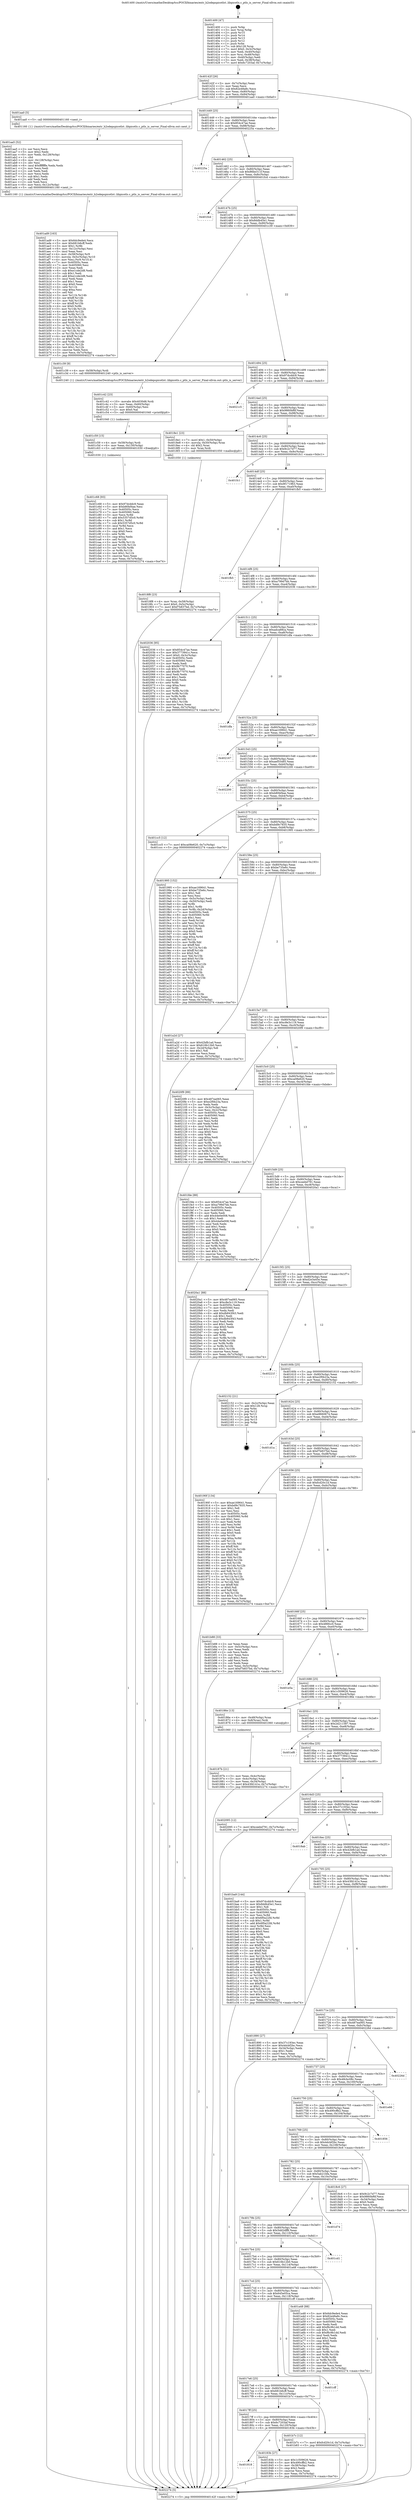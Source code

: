 digraph "0x401400" {
  label = "0x401400 (/mnt/c/Users/mathe/Desktop/tcc/POCII/binaries/extr_h2odepspicotlst..libpicotls.c_ptls_is_server_Final-ollvm.out::main(0))"
  labelloc = "t"
  node[shape=record]

  Entry [label="",width=0.3,height=0.3,shape=circle,fillcolor=black,style=filled]
  "0x40142f" [label="{
     0x40142f [26]\l
     | [instrs]\l
     &nbsp;&nbsp;0x40142f \<+3\>: mov -0x7c(%rbp),%eax\l
     &nbsp;&nbsp;0x401432 \<+2\>: mov %eax,%ecx\l
     &nbsp;&nbsp;0x401434 \<+6\>: sub $0x82e48a8c,%ecx\l
     &nbsp;&nbsp;0x40143a \<+3\>: mov %eax,-0x80(%rbp)\l
     &nbsp;&nbsp;0x40143d \<+6\>: mov %ecx,-0x84(%rbp)\l
     &nbsp;&nbsp;0x401443 \<+6\>: je 0000000000401aa0 \<main+0x6a0\>\l
  }"]
  "0x401aa0" [label="{
     0x401aa0 [5]\l
     | [instrs]\l
     &nbsp;&nbsp;0x401aa0 \<+5\>: call 0000000000401160 \<next_i\>\l
     | [calls]\l
     &nbsp;&nbsp;0x401160 \{1\} (/mnt/c/Users/mathe/Desktop/tcc/POCII/binaries/extr_h2odepspicotlst..libpicotls.c_ptls_is_server_Final-ollvm.out::next_i)\l
  }"]
  "0x401449" [label="{
     0x401449 [25]\l
     | [instrs]\l
     &nbsp;&nbsp;0x401449 \<+5\>: jmp 000000000040144e \<main+0x4e\>\l
     &nbsp;&nbsp;0x40144e \<+3\>: mov -0x80(%rbp),%eax\l
     &nbsp;&nbsp;0x401451 \<+5\>: sub $0x854c47ae,%eax\l
     &nbsp;&nbsp;0x401456 \<+6\>: mov %eax,-0x88(%rbp)\l
     &nbsp;&nbsp;0x40145c \<+6\>: je 000000000040225a \<main+0xe5a\>\l
  }"]
  Exit [label="",width=0.3,height=0.3,shape=circle,fillcolor=black,style=filled,peripheries=2]
  "0x40225a" [label="{
     0x40225a\l
  }", style=dashed]
  "0x401462" [label="{
     0x401462 [25]\l
     | [instrs]\l
     &nbsp;&nbsp;0x401462 \<+5\>: jmp 0000000000401467 \<main+0x67\>\l
     &nbsp;&nbsp;0x401467 \<+3\>: mov -0x80(%rbp),%eax\l
     &nbsp;&nbsp;0x40146a \<+5\>: sub $0x86be311f,%eax\l
     &nbsp;&nbsp;0x40146f \<+6\>: mov %eax,-0x8c(%rbp)\l
     &nbsp;&nbsp;0x401475 \<+6\>: je 0000000000401fcd \<main+0xbcd\>\l
  }"]
  "0x401c68" [label="{
     0x401c68 [93]\l
     | [instrs]\l
     &nbsp;&nbsp;0x401c68 \<+5\>: mov $0x97dcddc9,%eax\l
     &nbsp;&nbsp;0x401c6d \<+5\>: mov $0xb80bf4ae,%esi\l
     &nbsp;&nbsp;0x401c72 \<+7\>: mov 0x40505c,%ecx\l
     &nbsp;&nbsp;0x401c79 \<+7\>: mov 0x405060,%edx\l
     &nbsp;&nbsp;0x401c80 \<+3\>: mov %ecx,%r8d\l
     &nbsp;&nbsp;0x401c83 \<+7\>: add $0x5357d5c0,%r8d\l
     &nbsp;&nbsp;0x401c8a \<+4\>: sub $0x1,%r8d\l
     &nbsp;&nbsp;0x401c8e \<+7\>: sub $0x5357d5c0,%r8d\l
     &nbsp;&nbsp;0x401c95 \<+4\>: imul %r8d,%ecx\l
     &nbsp;&nbsp;0x401c99 \<+3\>: and $0x1,%ecx\l
     &nbsp;&nbsp;0x401c9c \<+3\>: cmp $0x0,%ecx\l
     &nbsp;&nbsp;0x401c9f \<+4\>: sete %r9b\l
     &nbsp;&nbsp;0x401ca3 \<+3\>: cmp $0xa,%edx\l
     &nbsp;&nbsp;0x401ca6 \<+4\>: setl %r10b\l
     &nbsp;&nbsp;0x401caa \<+3\>: mov %r9b,%r11b\l
     &nbsp;&nbsp;0x401cad \<+3\>: and %r10b,%r11b\l
     &nbsp;&nbsp;0x401cb0 \<+3\>: xor %r10b,%r9b\l
     &nbsp;&nbsp;0x401cb3 \<+3\>: or %r9b,%r11b\l
     &nbsp;&nbsp;0x401cb6 \<+4\>: test $0x1,%r11b\l
     &nbsp;&nbsp;0x401cba \<+3\>: cmovne %esi,%eax\l
     &nbsp;&nbsp;0x401cbd \<+3\>: mov %eax,-0x7c(%rbp)\l
     &nbsp;&nbsp;0x401cc0 \<+5\>: jmp 0000000000402274 \<main+0xe74\>\l
  }"]
  "0x401fcd" [label="{
     0x401fcd\l
  }", style=dashed]
  "0x40147b" [label="{
     0x40147b [25]\l
     | [instrs]\l
     &nbsp;&nbsp;0x40147b \<+5\>: jmp 0000000000401480 \<main+0x80\>\l
     &nbsp;&nbsp;0x401480 \<+3\>: mov -0x80(%rbp),%eax\l
     &nbsp;&nbsp;0x401483 \<+5\>: sub $0x8ddb45e1,%eax\l
     &nbsp;&nbsp;0x401488 \<+6\>: mov %eax,-0x90(%rbp)\l
     &nbsp;&nbsp;0x40148e \<+6\>: je 0000000000401c39 \<main+0x839\>\l
  }"]
  "0x401c59" [label="{
     0x401c59 [15]\l
     | [instrs]\l
     &nbsp;&nbsp;0x401c59 \<+4\>: mov -0x58(%rbp),%rdi\l
     &nbsp;&nbsp;0x401c5d \<+6\>: mov %eax,-0x130(%rbp)\l
     &nbsp;&nbsp;0x401c63 \<+5\>: call 0000000000401030 \<free@plt\>\l
     | [calls]\l
     &nbsp;&nbsp;0x401030 \{1\} (unknown)\l
  }"]
  "0x401c39" [label="{
     0x401c39 [9]\l
     | [instrs]\l
     &nbsp;&nbsp;0x401c39 \<+4\>: mov -0x58(%rbp),%rdi\l
     &nbsp;&nbsp;0x401c3d \<+5\>: call 0000000000401240 \<ptls_is_server\>\l
     | [calls]\l
     &nbsp;&nbsp;0x401240 \{1\} (/mnt/c/Users/mathe/Desktop/tcc/POCII/binaries/extr_h2odepspicotlst..libpicotls.c_ptls_is_server_Final-ollvm.out::ptls_is_server)\l
  }"]
  "0x401494" [label="{
     0x401494 [25]\l
     | [instrs]\l
     &nbsp;&nbsp;0x401494 \<+5\>: jmp 0000000000401499 \<main+0x99\>\l
     &nbsp;&nbsp;0x401499 \<+3\>: mov -0x80(%rbp),%eax\l
     &nbsp;&nbsp;0x40149c \<+5\>: sub $0x97dcddc9,%eax\l
     &nbsp;&nbsp;0x4014a1 \<+6\>: mov %eax,-0x94(%rbp)\l
     &nbsp;&nbsp;0x4014a7 \<+6\>: je 00000000004021c5 \<main+0xdc5\>\l
  }"]
  "0x401c42" [label="{
     0x401c42 [23]\l
     | [instrs]\l
     &nbsp;&nbsp;0x401c42 \<+10\>: movabs $0x4030d6,%rdi\l
     &nbsp;&nbsp;0x401c4c \<+3\>: mov %eax,-0x60(%rbp)\l
     &nbsp;&nbsp;0x401c4f \<+3\>: mov -0x60(%rbp),%esi\l
     &nbsp;&nbsp;0x401c52 \<+2\>: mov $0x0,%al\l
     &nbsp;&nbsp;0x401c54 \<+5\>: call 0000000000401040 \<printf@plt\>\l
     | [calls]\l
     &nbsp;&nbsp;0x401040 \{1\} (unknown)\l
  }"]
  "0x4021c5" [label="{
     0x4021c5\l
  }", style=dashed]
  "0x4014ad" [label="{
     0x4014ad [25]\l
     | [instrs]\l
     &nbsp;&nbsp;0x4014ad \<+5\>: jmp 00000000004014b2 \<main+0xb2\>\l
     &nbsp;&nbsp;0x4014b2 \<+3\>: mov -0x80(%rbp),%eax\l
     &nbsp;&nbsp;0x4014b5 \<+5\>: sub $0x9860bf6f,%eax\l
     &nbsp;&nbsp;0x4014ba \<+6\>: mov %eax,-0x98(%rbp)\l
     &nbsp;&nbsp;0x4014c0 \<+6\>: je 00000000004018e1 \<main+0x4e1\>\l
  }"]
  "0x401ad9" [label="{
     0x401ad9 [163]\l
     | [instrs]\l
     &nbsp;&nbsp;0x401ad9 \<+5\>: mov $0x6dc9ede4,%ecx\l
     &nbsp;&nbsp;0x401ade \<+5\>: mov $0x681b6cff,%edx\l
     &nbsp;&nbsp;0x401ae3 \<+3\>: mov $0x1,%r8b\l
     &nbsp;&nbsp;0x401ae6 \<+6\>: mov -0x12c(%rbp),%esi\l
     &nbsp;&nbsp;0x401aec \<+3\>: imul %eax,%esi\l
     &nbsp;&nbsp;0x401aef \<+4\>: mov -0x58(%rbp),%r9\l
     &nbsp;&nbsp;0x401af3 \<+4\>: movslq -0x5c(%rbp),%r10\l
     &nbsp;&nbsp;0x401af7 \<+4\>: mov %esi,(%r9,%r10,4)\l
     &nbsp;&nbsp;0x401afb \<+7\>: mov 0x40505c,%eax\l
     &nbsp;&nbsp;0x401b02 \<+7\>: mov 0x405060,%esi\l
     &nbsp;&nbsp;0x401b09 \<+2\>: mov %eax,%edi\l
     &nbsp;&nbsp;0x401b0b \<+6\>: sub $0xe1cde2d8,%edi\l
     &nbsp;&nbsp;0x401b11 \<+3\>: sub $0x1,%edi\l
     &nbsp;&nbsp;0x401b14 \<+6\>: add $0xe1cde2d8,%edi\l
     &nbsp;&nbsp;0x401b1a \<+3\>: imul %edi,%eax\l
     &nbsp;&nbsp;0x401b1d \<+3\>: and $0x1,%eax\l
     &nbsp;&nbsp;0x401b20 \<+3\>: cmp $0x0,%eax\l
     &nbsp;&nbsp;0x401b23 \<+4\>: sete %r11b\l
     &nbsp;&nbsp;0x401b27 \<+3\>: cmp $0xa,%esi\l
     &nbsp;&nbsp;0x401b2a \<+3\>: setl %bl\l
     &nbsp;&nbsp;0x401b2d \<+3\>: mov %r11b,%r14b\l
     &nbsp;&nbsp;0x401b30 \<+4\>: xor $0xff,%r14b\l
     &nbsp;&nbsp;0x401b34 \<+3\>: mov %bl,%r15b\l
     &nbsp;&nbsp;0x401b37 \<+4\>: xor $0xff,%r15b\l
     &nbsp;&nbsp;0x401b3b \<+4\>: xor $0x0,%r8b\l
     &nbsp;&nbsp;0x401b3f \<+3\>: mov %r14b,%r12b\l
     &nbsp;&nbsp;0x401b42 \<+4\>: and $0x0,%r12b\l
     &nbsp;&nbsp;0x401b46 \<+3\>: and %r8b,%r11b\l
     &nbsp;&nbsp;0x401b49 \<+3\>: mov %r15b,%r13b\l
     &nbsp;&nbsp;0x401b4c \<+4\>: and $0x0,%r13b\l
     &nbsp;&nbsp;0x401b50 \<+3\>: and %r8b,%bl\l
     &nbsp;&nbsp;0x401b53 \<+3\>: or %r11b,%r12b\l
     &nbsp;&nbsp;0x401b56 \<+3\>: or %bl,%r13b\l
     &nbsp;&nbsp;0x401b59 \<+3\>: xor %r13b,%r12b\l
     &nbsp;&nbsp;0x401b5c \<+3\>: or %r15b,%r14b\l
     &nbsp;&nbsp;0x401b5f \<+4\>: xor $0xff,%r14b\l
     &nbsp;&nbsp;0x401b63 \<+4\>: or $0x0,%r8b\l
     &nbsp;&nbsp;0x401b67 \<+3\>: and %r8b,%r14b\l
     &nbsp;&nbsp;0x401b6a \<+3\>: or %r14b,%r12b\l
     &nbsp;&nbsp;0x401b6d \<+4\>: test $0x1,%r12b\l
     &nbsp;&nbsp;0x401b71 \<+3\>: cmovne %edx,%ecx\l
     &nbsp;&nbsp;0x401b74 \<+3\>: mov %ecx,-0x7c(%rbp)\l
     &nbsp;&nbsp;0x401b77 \<+5\>: jmp 0000000000402274 \<main+0xe74\>\l
  }"]
  "0x4018e1" [label="{
     0x4018e1 [23]\l
     | [instrs]\l
     &nbsp;&nbsp;0x4018e1 \<+7\>: movl $0x1,-0x50(%rbp)\l
     &nbsp;&nbsp;0x4018e8 \<+4\>: movslq -0x50(%rbp),%rax\l
     &nbsp;&nbsp;0x4018ec \<+4\>: shl $0x2,%rax\l
     &nbsp;&nbsp;0x4018f0 \<+3\>: mov %rax,%rdi\l
     &nbsp;&nbsp;0x4018f3 \<+5\>: call 0000000000401050 \<malloc@plt\>\l
     | [calls]\l
     &nbsp;&nbsp;0x401050 \{1\} (unknown)\l
  }"]
  "0x4014c6" [label="{
     0x4014c6 [25]\l
     | [instrs]\l
     &nbsp;&nbsp;0x4014c6 \<+5\>: jmp 00000000004014cb \<main+0xcb\>\l
     &nbsp;&nbsp;0x4014cb \<+3\>: mov -0x80(%rbp),%eax\l
     &nbsp;&nbsp;0x4014ce \<+5\>: sub $0x9c2c7d77,%eax\l
     &nbsp;&nbsp;0x4014d3 \<+6\>: mov %eax,-0x9c(%rbp)\l
     &nbsp;&nbsp;0x4014d9 \<+6\>: je 0000000000401fc1 \<main+0xbc1\>\l
  }"]
  "0x401aa5" [label="{
     0x401aa5 [52]\l
     | [instrs]\l
     &nbsp;&nbsp;0x401aa5 \<+2\>: xor %ecx,%ecx\l
     &nbsp;&nbsp;0x401aa7 \<+5\>: mov $0x2,%edx\l
     &nbsp;&nbsp;0x401aac \<+6\>: mov %edx,-0x128(%rbp)\l
     &nbsp;&nbsp;0x401ab2 \<+1\>: cltd\l
     &nbsp;&nbsp;0x401ab3 \<+6\>: mov -0x128(%rbp),%esi\l
     &nbsp;&nbsp;0x401ab9 \<+2\>: idiv %esi\l
     &nbsp;&nbsp;0x401abb \<+6\>: imul $0xfffffffe,%edx,%edx\l
     &nbsp;&nbsp;0x401ac1 \<+2\>: mov %ecx,%edi\l
     &nbsp;&nbsp;0x401ac3 \<+2\>: sub %edx,%edi\l
     &nbsp;&nbsp;0x401ac5 \<+2\>: mov %ecx,%edx\l
     &nbsp;&nbsp;0x401ac7 \<+3\>: sub $0x1,%edx\l
     &nbsp;&nbsp;0x401aca \<+2\>: add %edx,%edi\l
     &nbsp;&nbsp;0x401acc \<+2\>: sub %edi,%ecx\l
     &nbsp;&nbsp;0x401ace \<+6\>: mov %ecx,-0x12c(%rbp)\l
     &nbsp;&nbsp;0x401ad4 \<+5\>: call 0000000000401160 \<next_i\>\l
     | [calls]\l
     &nbsp;&nbsp;0x401160 \{1\} (/mnt/c/Users/mathe/Desktop/tcc/POCII/binaries/extr_h2odepspicotlst..libpicotls.c_ptls_is_server_Final-ollvm.out::next_i)\l
  }"]
  "0x401fc1" [label="{
     0x401fc1\l
  }", style=dashed]
  "0x4014df" [label="{
     0x4014df [25]\l
     | [instrs]\l
     &nbsp;&nbsp;0x4014df \<+5\>: jmp 00000000004014e4 \<main+0xe4\>\l
     &nbsp;&nbsp;0x4014e4 \<+3\>: mov -0x80(%rbp),%eax\l
     &nbsp;&nbsp;0x4014e7 \<+5\>: sub $0x9f171963,%eax\l
     &nbsp;&nbsp;0x4014ec \<+6\>: mov %eax,-0xa0(%rbp)\l
     &nbsp;&nbsp;0x4014f2 \<+6\>: je 0000000000401fb5 \<main+0xbb5\>\l
  }"]
  "0x4018f8" [label="{
     0x4018f8 [23]\l
     | [instrs]\l
     &nbsp;&nbsp;0x4018f8 \<+4\>: mov %rax,-0x58(%rbp)\l
     &nbsp;&nbsp;0x4018fc \<+7\>: movl $0x0,-0x5c(%rbp)\l
     &nbsp;&nbsp;0x401903 \<+7\>: movl $0xf7b837bd,-0x7c(%rbp)\l
     &nbsp;&nbsp;0x40190a \<+5\>: jmp 0000000000402274 \<main+0xe74\>\l
  }"]
  "0x401fb5" [label="{
     0x401fb5\l
  }", style=dashed]
  "0x4014f8" [label="{
     0x4014f8 [25]\l
     | [instrs]\l
     &nbsp;&nbsp;0x4014f8 \<+5\>: jmp 00000000004014fd \<main+0xfd\>\l
     &nbsp;&nbsp;0x4014fd \<+3\>: mov -0x80(%rbp),%eax\l
     &nbsp;&nbsp;0x401500 \<+5\>: sub $0xa799d7bb,%eax\l
     &nbsp;&nbsp;0x401505 \<+6\>: mov %eax,-0xa4(%rbp)\l
     &nbsp;&nbsp;0x40150b \<+6\>: je 0000000000402036 \<main+0xc36\>\l
  }"]
  "0x40187b" [label="{
     0x40187b [21]\l
     | [instrs]\l
     &nbsp;&nbsp;0x40187b \<+3\>: mov %eax,-0x4c(%rbp)\l
     &nbsp;&nbsp;0x40187e \<+3\>: mov -0x4c(%rbp),%eax\l
     &nbsp;&nbsp;0x401881 \<+3\>: mov %eax,-0x34(%rbp)\l
     &nbsp;&nbsp;0x401884 \<+7\>: movl $0x43fd141e,-0x7c(%rbp)\l
     &nbsp;&nbsp;0x40188b \<+5\>: jmp 0000000000402274 \<main+0xe74\>\l
  }"]
  "0x402036" [label="{
     0x402036 [95]\l
     | [instrs]\l
     &nbsp;&nbsp;0x402036 \<+5\>: mov $0x854c47ae,%eax\l
     &nbsp;&nbsp;0x40203b \<+5\>: mov $0x3773941c,%ecx\l
     &nbsp;&nbsp;0x402040 \<+7\>: movl $0x0,-0x3c(%rbp)\l
     &nbsp;&nbsp;0x402047 \<+7\>: mov 0x40505c,%edx\l
     &nbsp;&nbsp;0x40204e \<+7\>: mov 0x405060,%esi\l
     &nbsp;&nbsp;0x402055 \<+2\>: mov %edx,%edi\l
     &nbsp;&nbsp;0x402057 \<+6\>: sub $0x9b77070,%edi\l
     &nbsp;&nbsp;0x40205d \<+3\>: sub $0x1,%edi\l
     &nbsp;&nbsp;0x402060 \<+6\>: add $0x9b77070,%edi\l
     &nbsp;&nbsp;0x402066 \<+3\>: imul %edi,%edx\l
     &nbsp;&nbsp;0x402069 \<+3\>: and $0x1,%edx\l
     &nbsp;&nbsp;0x40206c \<+3\>: cmp $0x0,%edx\l
     &nbsp;&nbsp;0x40206f \<+4\>: sete %r8b\l
     &nbsp;&nbsp;0x402073 \<+3\>: cmp $0xa,%esi\l
     &nbsp;&nbsp;0x402076 \<+4\>: setl %r9b\l
     &nbsp;&nbsp;0x40207a \<+3\>: mov %r8b,%r10b\l
     &nbsp;&nbsp;0x40207d \<+3\>: and %r9b,%r10b\l
     &nbsp;&nbsp;0x402080 \<+3\>: xor %r9b,%r8b\l
     &nbsp;&nbsp;0x402083 \<+3\>: or %r8b,%r10b\l
     &nbsp;&nbsp;0x402086 \<+4\>: test $0x1,%r10b\l
     &nbsp;&nbsp;0x40208a \<+3\>: cmovne %ecx,%eax\l
     &nbsp;&nbsp;0x40208d \<+3\>: mov %eax,-0x7c(%rbp)\l
     &nbsp;&nbsp;0x402090 \<+5\>: jmp 0000000000402274 \<main+0xe74\>\l
  }"]
  "0x401511" [label="{
     0x401511 [25]\l
     | [instrs]\l
     &nbsp;&nbsp;0x401511 \<+5\>: jmp 0000000000401516 \<main+0x116\>\l
     &nbsp;&nbsp;0x401516 \<+3\>: mov -0x80(%rbp),%eax\l
     &nbsp;&nbsp;0x401519 \<+5\>: sub $0xadca88ca,%eax\l
     &nbsp;&nbsp;0x40151e \<+6\>: mov %eax,-0xa8(%rbp)\l
     &nbsp;&nbsp;0x401524 \<+6\>: je 0000000000401dfa \<main+0x9fa\>\l
  }"]
  "0x401400" [label="{
     0x401400 [47]\l
     | [instrs]\l
     &nbsp;&nbsp;0x401400 \<+1\>: push %rbp\l
     &nbsp;&nbsp;0x401401 \<+3\>: mov %rsp,%rbp\l
     &nbsp;&nbsp;0x401404 \<+2\>: push %r15\l
     &nbsp;&nbsp;0x401406 \<+2\>: push %r14\l
     &nbsp;&nbsp;0x401408 \<+2\>: push %r13\l
     &nbsp;&nbsp;0x40140a \<+2\>: push %r12\l
     &nbsp;&nbsp;0x40140c \<+1\>: push %rbx\l
     &nbsp;&nbsp;0x40140d \<+7\>: sub $0x128,%rsp\l
     &nbsp;&nbsp;0x401414 \<+7\>: movl $0x0,-0x3c(%rbp)\l
     &nbsp;&nbsp;0x40141b \<+3\>: mov %edi,-0x40(%rbp)\l
     &nbsp;&nbsp;0x40141e \<+4\>: mov %rsi,-0x48(%rbp)\l
     &nbsp;&nbsp;0x401422 \<+3\>: mov -0x40(%rbp),%edi\l
     &nbsp;&nbsp;0x401425 \<+3\>: mov %edi,-0x38(%rbp)\l
     &nbsp;&nbsp;0x401428 \<+7\>: movl $0x6c7203af,-0x7c(%rbp)\l
  }"]
  "0x401dfa" [label="{
     0x401dfa\l
  }", style=dashed]
  "0x40152a" [label="{
     0x40152a [25]\l
     | [instrs]\l
     &nbsp;&nbsp;0x40152a \<+5\>: jmp 000000000040152f \<main+0x12f\>\l
     &nbsp;&nbsp;0x40152f \<+3\>: mov -0x80(%rbp),%eax\l
     &nbsp;&nbsp;0x401532 \<+5\>: sub $0xae169641,%eax\l
     &nbsp;&nbsp;0x401537 \<+6\>: mov %eax,-0xac(%rbp)\l
     &nbsp;&nbsp;0x40153d \<+6\>: je 0000000000402167 \<main+0xd67\>\l
  }"]
  "0x402274" [label="{
     0x402274 [5]\l
     | [instrs]\l
     &nbsp;&nbsp;0x402274 \<+5\>: jmp 000000000040142f \<main+0x2f\>\l
  }"]
  "0x402167" [label="{
     0x402167\l
  }", style=dashed]
  "0x401543" [label="{
     0x401543 [25]\l
     | [instrs]\l
     &nbsp;&nbsp;0x401543 \<+5\>: jmp 0000000000401548 \<main+0x148\>\l
     &nbsp;&nbsp;0x401548 \<+3\>: mov -0x80(%rbp),%eax\l
     &nbsp;&nbsp;0x40154b \<+5\>: sub $0xaef55485,%eax\l
     &nbsp;&nbsp;0x401550 \<+6\>: mov %eax,-0xb0(%rbp)\l
     &nbsp;&nbsp;0x401556 \<+6\>: je 0000000000402200 \<main+0xe00\>\l
  }"]
  "0x401818" [label="{
     0x401818\l
  }", style=dashed]
  "0x402200" [label="{
     0x402200\l
  }", style=dashed]
  "0x40155c" [label="{
     0x40155c [25]\l
     | [instrs]\l
     &nbsp;&nbsp;0x40155c \<+5\>: jmp 0000000000401561 \<main+0x161\>\l
     &nbsp;&nbsp;0x401561 \<+3\>: mov -0x80(%rbp),%eax\l
     &nbsp;&nbsp;0x401564 \<+5\>: sub $0xb80bf4ae,%eax\l
     &nbsp;&nbsp;0x401569 \<+6\>: mov %eax,-0xb4(%rbp)\l
     &nbsp;&nbsp;0x40156f \<+6\>: je 0000000000401cc5 \<main+0x8c5\>\l
  }"]
  "0x40183b" [label="{
     0x40183b [27]\l
     | [instrs]\l
     &nbsp;&nbsp;0x40183b \<+5\>: mov $0x1c509626,%eax\l
     &nbsp;&nbsp;0x401840 \<+5\>: mov $0x490cffb2,%ecx\l
     &nbsp;&nbsp;0x401845 \<+3\>: mov -0x38(%rbp),%edx\l
     &nbsp;&nbsp;0x401848 \<+3\>: cmp $0x2,%edx\l
     &nbsp;&nbsp;0x40184b \<+3\>: cmovne %ecx,%eax\l
     &nbsp;&nbsp;0x40184e \<+3\>: mov %eax,-0x7c(%rbp)\l
     &nbsp;&nbsp;0x401851 \<+5\>: jmp 0000000000402274 \<main+0xe74\>\l
  }"]
  "0x401cc5" [label="{
     0x401cc5 [12]\l
     | [instrs]\l
     &nbsp;&nbsp;0x401cc5 \<+7\>: movl $0xca08e620,-0x7c(%rbp)\l
     &nbsp;&nbsp;0x401ccc \<+5\>: jmp 0000000000402274 \<main+0xe74\>\l
  }"]
  "0x401575" [label="{
     0x401575 [25]\l
     | [instrs]\l
     &nbsp;&nbsp;0x401575 \<+5\>: jmp 000000000040157a \<main+0x17a\>\l
     &nbsp;&nbsp;0x40157a \<+3\>: mov -0x80(%rbp),%eax\l
     &nbsp;&nbsp;0x40157d \<+5\>: sub $0xbd9c7835,%eax\l
     &nbsp;&nbsp;0x401582 \<+6\>: mov %eax,-0xb8(%rbp)\l
     &nbsp;&nbsp;0x401588 \<+6\>: je 0000000000401995 \<main+0x595\>\l
  }"]
  "0x4017ff" [label="{
     0x4017ff [25]\l
     | [instrs]\l
     &nbsp;&nbsp;0x4017ff \<+5\>: jmp 0000000000401804 \<main+0x404\>\l
     &nbsp;&nbsp;0x401804 \<+3\>: mov -0x80(%rbp),%eax\l
     &nbsp;&nbsp;0x401807 \<+5\>: sub $0x6c7203af,%eax\l
     &nbsp;&nbsp;0x40180c \<+6\>: mov %eax,-0x120(%rbp)\l
     &nbsp;&nbsp;0x401812 \<+6\>: je 000000000040183b \<main+0x43b\>\l
  }"]
  "0x401995" [label="{
     0x401995 [152]\l
     | [instrs]\l
     &nbsp;&nbsp;0x401995 \<+5\>: mov $0xae169641,%eax\l
     &nbsp;&nbsp;0x40199a \<+5\>: mov $0xbe735e6c,%ecx\l
     &nbsp;&nbsp;0x40199f \<+2\>: mov $0x1,%dl\l
     &nbsp;&nbsp;0x4019a1 \<+2\>: xor %esi,%esi\l
     &nbsp;&nbsp;0x4019a3 \<+3\>: mov -0x5c(%rbp),%edi\l
     &nbsp;&nbsp;0x4019a6 \<+3\>: cmp -0x50(%rbp),%edi\l
     &nbsp;&nbsp;0x4019a9 \<+4\>: setl %r8b\l
     &nbsp;&nbsp;0x4019ad \<+4\>: and $0x1,%r8b\l
     &nbsp;&nbsp;0x4019b1 \<+4\>: mov %r8b,-0x2d(%rbp)\l
     &nbsp;&nbsp;0x4019b5 \<+7\>: mov 0x40505c,%edi\l
     &nbsp;&nbsp;0x4019bc \<+8\>: mov 0x405060,%r9d\l
     &nbsp;&nbsp;0x4019c4 \<+3\>: sub $0x1,%esi\l
     &nbsp;&nbsp;0x4019c7 \<+3\>: mov %edi,%r10d\l
     &nbsp;&nbsp;0x4019ca \<+3\>: add %esi,%r10d\l
     &nbsp;&nbsp;0x4019cd \<+4\>: imul %r10d,%edi\l
     &nbsp;&nbsp;0x4019d1 \<+3\>: and $0x1,%edi\l
     &nbsp;&nbsp;0x4019d4 \<+3\>: cmp $0x0,%edi\l
     &nbsp;&nbsp;0x4019d7 \<+4\>: sete %r8b\l
     &nbsp;&nbsp;0x4019db \<+4\>: cmp $0xa,%r9d\l
     &nbsp;&nbsp;0x4019df \<+4\>: setl %r11b\l
     &nbsp;&nbsp;0x4019e3 \<+3\>: mov %r8b,%bl\l
     &nbsp;&nbsp;0x4019e6 \<+3\>: xor $0xff,%bl\l
     &nbsp;&nbsp;0x4019e9 \<+3\>: mov %r11b,%r14b\l
     &nbsp;&nbsp;0x4019ec \<+4\>: xor $0xff,%r14b\l
     &nbsp;&nbsp;0x4019f0 \<+3\>: xor $0x0,%dl\l
     &nbsp;&nbsp;0x4019f3 \<+3\>: mov %bl,%r15b\l
     &nbsp;&nbsp;0x4019f6 \<+4\>: and $0x0,%r15b\l
     &nbsp;&nbsp;0x4019fa \<+3\>: and %dl,%r8b\l
     &nbsp;&nbsp;0x4019fd \<+3\>: mov %r14b,%r12b\l
     &nbsp;&nbsp;0x401a00 \<+4\>: and $0x0,%r12b\l
     &nbsp;&nbsp;0x401a04 \<+3\>: and %dl,%r11b\l
     &nbsp;&nbsp;0x401a07 \<+3\>: or %r8b,%r15b\l
     &nbsp;&nbsp;0x401a0a \<+3\>: or %r11b,%r12b\l
     &nbsp;&nbsp;0x401a0d \<+3\>: xor %r12b,%r15b\l
     &nbsp;&nbsp;0x401a10 \<+3\>: or %r14b,%bl\l
     &nbsp;&nbsp;0x401a13 \<+3\>: xor $0xff,%bl\l
     &nbsp;&nbsp;0x401a16 \<+3\>: or $0x0,%dl\l
     &nbsp;&nbsp;0x401a19 \<+2\>: and %dl,%bl\l
     &nbsp;&nbsp;0x401a1b \<+3\>: or %bl,%r15b\l
     &nbsp;&nbsp;0x401a1e \<+4\>: test $0x1,%r15b\l
     &nbsp;&nbsp;0x401a22 \<+3\>: cmovne %ecx,%eax\l
     &nbsp;&nbsp;0x401a25 \<+3\>: mov %eax,-0x7c(%rbp)\l
     &nbsp;&nbsp;0x401a28 \<+5\>: jmp 0000000000402274 \<main+0xe74\>\l
  }"]
  "0x40158e" [label="{
     0x40158e [25]\l
     | [instrs]\l
     &nbsp;&nbsp;0x40158e \<+5\>: jmp 0000000000401593 \<main+0x193\>\l
     &nbsp;&nbsp;0x401593 \<+3\>: mov -0x80(%rbp),%eax\l
     &nbsp;&nbsp;0x401596 \<+5\>: sub $0xbe735e6c,%eax\l
     &nbsp;&nbsp;0x40159b \<+6\>: mov %eax,-0xbc(%rbp)\l
     &nbsp;&nbsp;0x4015a1 \<+6\>: je 0000000000401a2d \<main+0x62d\>\l
  }"]
  "0x401b7c" [label="{
     0x401b7c [12]\l
     | [instrs]\l
     &nbsp;&nbsp;0x401b7c \<+7\>: movl $0xfcd20c1d,-0x7c(%rbp)\l
     &nbsp;&nbsp;0x401b83 \<+5\>: jmp 0000000000402274 \<main+0xe74\>\l
  }"]
  "0x401a2d" [label="{
     0x401a2d [27]\l
     | [instrs]\l
     &nbsp;&nbsp;0x401a2d \<+5\>: mov $0x42bfb1ad,%eax\l
     &nbsp;&nbsp;0x401a32 \<+5\>: mov $0x616b12b0,%ecx\l
     &nbsp;&nbsp;0x401a37 \<+3\>: mov -0x2d(%rbp),%dl\l
     &nbsp;&nbsp;0x401a3a \<+3\>: test $0x1,%dl\l
     &nbsp;&nbsp;0x401a3d \<+3\>: cmovne %ecx,%eax\l
     &nbsp;&nbsp;0x401a40 \<+3\>: mov %eax,-0x7c(%rbp)\l
     &nbsp;&nbsp;0x401a43 \<+5\>: jmp 0000000000402274 \<main+0xe74\>\l
  }"]
  "0x4015a7" [label="{
     0x4015a7 [25]\l
     | [instrs]\l
     &nbsp;&nbsp;0x4015a7 \<+5\>: jmp 00000000004015ac \<main+0x1ac\>\l
     &nbsp;&nbsp;0x4015ac \<+3\>: mov -0x80(%rbp),%eax\l
     &nbsp;&nbsp;0x4015af \<+5\>: sub $0xc8e3c119,%eax\l
     &nbsp;&nbsp;0x4015b4 \<+6\>: mov %eax,-0xc0(%rbp)\l
     &nbsp;&nbsp;0x4015ba \<+6\>: je 00000000004020f9 \<main+0xcf9\>\l
  }"]
  "0x4017e6" [label="{
     0x4017e6 [25]\l
     | [instrs]\l
     &nbsp;&nbsp;0x4017e6 \<+5\>: jmp 00000000004017eb \<main+0x3eb\>\l
     &nbsp;&nbsp;0x4017eb \<+3\>: mov -0x80(%rbp),%eax\l
     &nbsp;&nbsp;0x4017ee \<+5\>: sub $0x681b6cff,%eax\l
     &nbsp;&nbsp;0x4017f3 \<+6\>: mov %eax,-0x11c(%rbp)\l
     &nbsp;&nbsp;0x4017f9 \<+6\>: je 0000000000401b7c \<main+0x77c\>\l
  }"]
  "0x4020f9" [label="{
     0x4020f9 [89]\l
     | [instrs]\l
     &nbsp;&nbsp;0x4020f9 \<+5\>: mov $0x487ea065,%eax\l
     &nbsp;&nbsp;0x4020fe \<+5\>: mov $0xe2f0b23a,%ecx\l
     &nbsp;&nbsp;0x402103 \<+2\>: xor %edx,%edx\l
     &nbsp;&nbsp;0x402105 \<+3\>: mov -0x3c(%rbp),%esi\l
     &nbsp;&nbsp;0x402108 \<+3\>: mov %esi,-0x2c(%rbp)\l
     &nbsp;&nbsp;0x40210b \<+7\>: mov 0x40505c,%esi\l
     &nbsp;&nbsp;0x402112 \<+7\>: mov 0x405060,%edi\l
     &nbsp;&nbsp;0x402119 \<+3\>: sub $0x1,%edx\l
     &nbsp;&nbsp;0x40211c \<+3\>: mov %esi,%r8d\l
     &nbsp;&nbsp;0x40211f \<+3\>: add %edx,%r8d\l
     &nbsp;&nbsp;0x402122 \<+4\>: imul %r8d,%esi\l
     &nbsp;&nbsp;0x402126 \<+3\>: and $0x1,%esi\l
     &nbsp;&nbsp;0x402129 \<+3\>: cmp $0x0,%esi\l
     &nbsp;&nbsp;0x40212c \<+4\>: sete %r9b\l
     &nbsp;&nbsp;0x402130 \<+3\>: cmp $0xa,%edi\l
     &nbsp;&nbsp;0x402133 \<+4\>: setl %r10b\l
     &nbsp;&nbsp;0x402137 \<+3\>: mov %r9b,%r11b\l
     &nbsp;&nbsp;0x40213a \<+3\>: and %r10b,%r11b\l
     &nbsp;&nbsp;0x40213d \<+3\>: xor %r10b,%r9b\l
     &nbsp;&nbsp;0x402140 \<+3\>: or %r9b,%r11b\l
     &nbsp;&nbsp;0x402143 \<+4\>: test $0x1,%r11b\l
     &nbsp;&nbsp;0x402147 \<+3\>: cmovne %ecx,%eax\l
     &nbsp;&nbsp;0x40214a \<+3\>: mov %eax,-0x7c(%rbp)\l
     &nbsp;&nbsp;0x40214d \<+5\>: jmp 0000000000402274 \<main+0xe74\>\l
  }"]
  "0x4015c0" [label="{
     0x4015c0 [25]\l
     | [instrs]\l
     &nbsp;&nbsp;0x4015c0 \<+5\>: jmp 00000000004015c5 \<main+0x1c5\>\l
     &nbsp;&nbsp;0x4015c5 \<+3\>: mov -0x80(%rbp),%eax\l
     &nbsp;&nbsp;0x4015c8 \<+5\>: sub $0xca08e620,%eax\l
     &nbsp;&nbsp;0x4015cd \<+6\>: mov %eax,-0xc4(%rbp)\l
     &nbsp;&nbsp;0x4015d3 \<+6\>: je 0000000000401fde \<main+0xbde\>\l
  }"]
  "0x401cff" [label="{
     0x401cff\l
  }", style=dashed]
  "0x401fde" [label="{
     0x401fde [88]\l
     | [instrs]\l
     &nbsp;&nbsp;0x401fde \<+5\>: mov $0x854c47ae,%eax\l
     &nbsp;&nbsp;0x401fe3 \<+5\>: mov $0xa799d7bb,%ecx\l
     &nbsp;&nbsp;0x401fe8 \<+7\>: mov 0x40505c,%edx\l
     &nbsp;&nbsp;0x401fef \<+7\>: mov 0x405060,%esi\l
     &nbsp;&nbsp;0x401ff6 \<+2\>: mov %edx,%edi\l
     &nbsp;&nbsp;0x401ff8 \<+6\>: add $0x44e0e008,%edi\l
     &nbsp;&nbsp;0x401ffe \<+3\>: sub $0x1,%edi\l
     &nbsp;&nbsp;0x402001 \<+6\>: sub $0x44e0e008,%edi\l
     &nbsp;&nbsp;0x402007 \<+3\>: imul %edi,%edx\l
     &nbsp;&nbsp;0x40200a \<+3\>: and $0x1,%edx\l
     &nbsp;&nbsp;0x40200d \<+3\>: cmp $0x0,%edx\l
     &nbsp;&nbsp;0x402010 \<+4\>: sete %r8b\l
     &nbsp;&nbsp;0x402014 \<+3\>: cmp $0xa,%esi\l
     &nbsp;&nbsp;0x402017 \<+4\>: setl %r9b\l
     &nbsp;&nbsp;0x40201b \<+3\>: mov %r8b,%r10b\l
     &nbsp;&nbsp;0x40201e \<+3\>: and %r9b,%r10b\l
     &nbsp;&nbsp;0x402021 \<+3\>: xor %r9b,%r8b\l
     &nbsp;&nbsp;0x402024 \<+3\>: or %r8b,%r10b\l
     &nbsp;&nbsp;0x402027 \<+4\>: test $0x1,%r10b\l
     &nbsp;&nbsp;0x40202b \<+3\>: cmovne %ecx,%eax\l
     &nbsp;&nbsp;0x40202e \<+3\>: mov %eax,-0x7c(%rbp)\l
     &nbsp;&nbsp;0x402031 \<+5\>: jmp 0000000000402274 \<main+0xe74\>\l
  }"]
  "0x4015d9" [label="{
     0x4015d9 [25]\l
     | [instrs]\l
     &nbsp;&nbsp;0x4015d9 \<+5\>: jmp 00000000004015de \<main+0x1de\>\l
     &nbsp;&nbsp;0x4015de \<+3\>: mov -0x80(%rbp),%eax\l
     &nbsp;&nbsp;0x4015e1 \<+5\>: sub $0xceebd791,%eax\l
     &nbsp;&nbsp;0x4015e6 \<+6\>: mov %eax,-0xc8(%rbp)\l
     &nbsp;&nbsp;0x4015ec \<+6\>: je 00000000004020a1 \<main+0xca1\>\l
  }"]
  "0x4017cd" [label="{
     0x4017cd [25]\l
     | [instrs]\l
     &nbsp;&nbsp;0x4017cd \<+5\>: jmp 00000000004017d2 \<main+0x3d2\>\l
     &nbsp;&nbsp;0x4017d2 \<+3\>: mov -0x80(%rbp),%eax\l
     &nbsp;&nbsp;0x4017d5 \<+5\>: sub $0x645e05ca,%eax\l
     &nbsp;&nbsp;0x4017da \<+6\>: mov %eax,-0x118(%rbp)\l
     &nbsp;&nbsp;0x4017e0 \<+6\>: je 0000000000401cff \<main+0x8ff\>\l
  }"]
  "0x4020a1" [label="{
     0x4020a1 [88]\l
     | [instrs]\l
     &nbsp;&nbsp;0x4020a1 \<+5\>: mov $0x487ea065,%eax\l
     &nbsp;&nbsp;0x4020a6 \<+5\>: mov $0xc8e3c119,%ecx\l
     &nbsp;&nbsp;0x4020ab \<+7\>: mov 0x40505c,%edx\l
     &nbsp;&nbsp;0x4020b2 \<+7\>: mov 0x405060,%esi\l
     &nbsp;&nbsp;0x4020b9 \<+2\>: mov %edx,%edi\l
     &nbsp;&nbsp;0x4020bb \<+6\>: add $0xdb843f43,%edi\l
     &nbsp;&nbsp;0x4020c1 \<+3\>: sub $0x1,%edi\l
     &nbsp;&nbsp;0x4020c4 \<+6\>: sub $0xdb843f43,%edi\l
     &nbsp;&nbsp;0x4020ca \<+3\>: imul %edi,%edx\l
     &nbsp;&nbsp;0x4020cd \<+3\>: and $0x1,%edx\l
     &nbsp;&nbsp;0x4020d0 \<+3\>: cmp $0x0,%edx\l
     &nbsp;&nbsp;0x4020d3 \<+4\>: sete %r8b\l
     &nbsp;&nbsp;0x4020d7 \<+3\>: cmp $0xa,%esi\l
     &nbsp;&nbsp;0x4020da \<+4\>: setl %r9b\l
     &nbsp;&nbsp;0x4020de \<+3\>: mov %r8b,%r10b\l
     &nbsp;&nbsp;0x4020e1 \<+3\>: and %r9b,%r10b\l
     &nbsp;&nbsp;0x4020e4 \<+3\>: xor %r9b,%r8b\l
     &nbsp;&nbsp;0x4020e7 \<+3\>: or %r8b,%r10b\l
     &nbsp;&nbsp;0x4020ea \<+4\>: test $0x1,%r10b\l
     &nbsp;&nbsp;0x4020ee \<+3\>: cmovne %ecx,%eax\l
     &nbsp;&nbsp;0x4020f1 \<+3\>: mov %eax,-0x7c(%rbp)\l
     &nbsp;&nbsp;0x4020f4 \<+5\>: jmp 0000000000402274 \<main+0xe74\>\l
  }"]
  "0x4015f2" [label="{
     0x4015f2 [25]\l
     | [instrs]\l
     &nbsp;&nbsp;0x4015f2 \<+5\>: jmp 00000000004015f7 \<main+0x1f7\>\l
     &nbsp;&nbsp;0x4015f7 \<+3\>: mov -0x80(%rbp),%eax\l
     &nbsp;&nbsp;0x4015fa \<+5\>: sub $0xd2e3a45e,%eax\l
     &nbsp;&nbsp;0x4015ff \<+6\>: mov %eax,-0xcc(%rbp)\l
     &nbsp;&nbsp;0x401605 \<+6\>: je 000000000040221f \<main+0xe1f\>\l
  }"]
  "0x401a48" [label="{
     0x401a48 [88]\l
     | [instrs]\l
     &nbsp;&nbsp;0x401a48 \<+5\>: mov $0x6dc9ede4,%eax\l
     &nbsp;&nbsp;0x401a4d \<+5\>: mov $0x82e48a8c,%ecx\l
     &nbsp;&nbsp;0x401a52 \<+7\>: mov 0x40505c,%edx\l
     &nbsp;&nbsp;0x401a59 \<+7\>: mov 0x405060,%esi\l
     &nbsp;&nbsp;0x401a60 \<+2\>: mov %edx,%edi\l
     &nbsp;&nbsp;0x401a62 \<+6\>: add $0xf6c9b1dd,%edi\l
     &nbsp;&nbsp;0x401a68 \<+3\>: sub $0x1,%edi\l
     &nbsp;&nbsp;0x401a6b \<+6\>: sub $0xf6c9b1dd,%edi\l
     &nbsp;&nbsp;0x401a71 \<+3\>: imul %edi,%edx\l
     &nbsp;&nbsp;0x401a74 \<+3\>: and $0x1,%edx\l
     &nbsp;&nbsp;0x401a77 \<+3\>: cmp $0x0,%edx\l
     &nbsp;&nbsp;0x401a7a \<+4\>: sete %r8b\l
     &nbsp;&nbsp;0x401a7e \<+3\>: cmp $0xa,%esi\l
     &nbsp;&nbsp;0x401a81 \<+4\>: setl %r9b\l
     &nbsp;&nbsp;0x401a85 \<+3\>: mov %r8b,%r10b\l
     &nbsp;&nbsp;0x401a88 \<+3\>: and %r9b,%r10b\l
     &nbsp;&nbsp;0x401a8b \<+3\>: xor %r9b,%r8b\l
     &nbsp;&nbsp;0x401a8e \<+3\>: or %r8b,%r10b\l
     &nbsp;&nbsp;0x401a91 \<+4\>: test $0x1,%r10b\l
     &nbsp;&nbsp;0x401a95 \<+3\>: cmovne %ecx,%eax\l
     &nbsp;&nbsp;0x401a98 \<+3\>: mov %eax,-0x7c(%rbp)\l
     &nbsp;&nbsp;0x401a9b \<+5\>: jmp 0000000000402274 \<main+0xe74\>\l
  }"]
  "0x40221f" [label="{
     0x40221f\l
  }", style=dashed]
  "0x40160b" [label="{
     0x40160b [25]\l
     | [instrs]\l
     &nbsp;&nbsp;0x40160b \<+5\>: jmp 0000000000401610 \<main+0x210\>\l
     &nbsp;&nbsp;0x401610 \<+3\>: mov -0x80(%rbp),%eax\l
     &nbsp;&nbsp;0x401613 \<+5\>: sub $0xe2f0b23a,%eax\l
     &nbsp;&nbsp;0x401618 \<+6\>: mov %eax,-0xd0(%rbp)\l
     &nbsp;&nbsp;0x40161e \<+6\>: je 0000000000402152 \<main+0xd52\>\l
  }"]
  "0x4017b4" [label="{
     0x4017b4 [25]\l
     | [instrs]\l
     &nbsp;&nbsp;0x4017b4 \<+5\>: jmp 00000000004017b9 \<main+0x3b9\>\l
     &nbsp;&nbsp;0x4017b9 \<+3\>: mov -0x80(%rbp),%eax\l
     &nbsp;&nbsp;0x4017bc \<+5\>: sub $0x616b12b0,%eax\l
     &nbsp;&nbsp;0x4017c1 \<+6\>: mov %eax,-0x114(%rbp)\l
     &nbsp;&nbsp;0x4017c7 \<+6\>: je 0000000000401a48 \<main+0x648\>\l
  }"]
  "0x402152" [label="{
     0x402152 [21]\l
     | [instrs]\l
     &nbsp;&nbsp;0x402152 \<+3\>: mov -0x2c(%rbp),%eax\l
     &nbsp;&nbsp;0x402155 \<+7\>: add $0x128,%rsp\l
     &nbsp;&nbsp;0x40215c \<+1\>: pop %rbx\l
     &nbsp;&nbsp;0x40215d \<+2\>: pop %r12\l
     &nbsp;&nbsp;0x40215f \<+2\>: pop %r13\l
     &nbsp;&nbsp;0x402161 \<+2\>: pop %r14\l
     &nbsp;&nbsp;0x402163 \<+2\>: pop %r15\l
     &nbsp;&nbsp;0x402165 \<+1\>: pop %rbp\l
     &nbsp;&nbsp;0x402166 \<+1\>: ret\l
  }"]
  "0x401624" [label="{
     0x401624 [25]\l
     | [instrs]\l
     &nbsp;&nbsp;0x401624 \<+5\>: jmp 0000000000401629 \<main+0x229\>\l
     &nbsp;&nbsp;0x401629 \<+3\>: mov -0x80(%rbp),%eax\l
     &nbsp;&nbsp;0x40162c \<+5\>: sub $0xe9660674,%eax\l
     &nbsp;&nbsp;0x401631 \<+6\>: mov %eax,-0xd4(%rbp)\l
     &nbsp;&nbsp;0x401637 \<+6\>: je 0000000000401d1a \<main+0x91a\>\l
  }"]
  "0x401cd1" [label="{
     0x401cd1\l
  }", style=dashed]
  "0x401d1a" [label="{
     0x401d1a\l
  }", style=dashed]
  "0x40163d" [label="{
     0x40163d [25]\l
     | [instrs]\l
     &nbsp;&nbsp;0x40163d \<+5\>: jmp 0000000000401642 \<main+0x242\>\l
     &nbsp;&nbsp;0x401642 \<+3\>: mov -0x80(%rbp),%eax\l
     &nbsp;&nbsp;0x401645 \<+5\>: sub $0xf7b837bd,%eax\l
     &nbsp;&nbsp;0x40164a \<+6\>: mov %eax,-0xd8(%rbp)\l
     &nbsp;&nbsp;0x401650 \<+6\>: je 000000000040190f \<main+0x50f\>\l
  }"]
  "0x40179b" [label="{
     0x40179b [25]\l
     | [instrs]\l
     &nbsp;&nbsp;0x40179b \<+5\>: jmp 00000000004017a0 \<main+0x3a0\>\l
     &nbsp;&nbsp;0x4017a0 \<+3\>: mov -0x80(%rbp),%eax\l
     &nbsp;&nbsp;0x4017a3 \<+5\>: sub $0x5dd2dff8,%eax\l
     &nbsp;&nbsp;0x4017a8 \<+6\>: mov %eax,-0x110(%rbp)\l
     &nbsp;&nbsp;0x4017ae \<+6\>: je 0000000000401cd1 \<main+0x8d1\>\l
  }"]
  "0x40190f" [label="{
     0x40190f [134]\l
     | [instrs]\l
     &nbsp;&nbsp;0x40190f \<+5\>: mov $0xae169641,%eax\l
     &nbsp;&nbsp;0x401914 \<+5\>: mov $0xbd9c7835,%ecx\l
     &nbsp;&nbsp;0x401919 \<+2\>: mov $0x1,%dl\l
     &nbsp;&nbsp;0x40191b \<+2\>: xor %esi,%esi\l
     &nbsp;&nbsp;0x40191d \<+7\>: mov 0x40505c,%edi\l
     &nbsp;&nbsp;0x401924 \<+8\>: mov 0x405060,%r8d\l
     &nbsp;&nbsp;0x40192c \<+3\>: sub $0x1,%esi\l
     &nbsp;&nbsp;0x40192f \<+3\>: mov %edi,%r9d\l
     &nbsp;&nbsp;0x401932 \<+3\>: add %esi,%r9d\l
     &nbsp;&nbsp;0x401935 \<+4\>: imul %r9d,%edi\l
     &nbsp;&nbsp;0x401939 \<+3\>: and $0x1,%edi\l
     &nbsp;&nbsp;0x40193c \<+3\>: cmp $0x0,%edi\l
     &nbsp;&nbsp;0x40193f \<+4\>: sete %r10b\l
     &nbsp;&nbsp;0x401943 \<+4\>: cmp $0xa,%r8d\l
     &nbsp;&nbsp;0x401947 \<+4\>: setl %r11b\l
     &nbsp;&nbsp;0x40194b \<+3\>: mov %r10b,%bl\l
     &nbsp;&nbsp;0x40194e \<+3\>: xor $0xff,%bl\l
     &nbsp;&nbsp;0x401951 \<+3\>: mov %r11b,%r14b\l
     &nbsp;&nbsp;0x401954 \<+4\>: xor $0xff,%r14b\l
     &nbsp;&nbsp;0x401958 \<+3\>: xor $0x0,%dl\l
     &nbsp;&nbsp;0x40195b \<+3\>: mov %bl,%r15b\l
     &nbsp;&nbsp;0x40195e \<+4\>: and $0x0,%r15b\l
     &nbsp;&nbsp;0x401962 \<+3\>: and %dl,%r10b\l
     &nbsp;&nbsp;0x401965 \<+3\>: mov %r14b,%r12b\l
     &nbsp;&nbsp;0x401968 \<+4\>: and $0x0,%r12b\l
     &nbsp;&nbsp;0x40196c \<+3\>: and %dl,%r11b\l
     &nbsp;&nbsp;0x40196f \<+3\>: or %r10b,%r15b\l
     &nbsp;&nbsp;0x401972 \<+3\>: or %r11b,%r12b\l
     &nbsp;&nbsp;0x401975 \<+3\>: xor %r12b,%r15b\l
     &nbsp;&nbsp;0x401978 \<+3\>: or %r14b,%bl\l
     &nbsp;&nbsp;0x40197b \<+3\>: xor $0xff,%bl\l
     &nbsp;&nbsp;0x40197e \<+3\>: or $0x0,%dl\l
     &nbsp;&nbsp;0x401981 \<+2\>: and %dl,%bl\l
     &nbsp;&nbsp;0x401983 \<+3\>: or %bl,%r15b\l
     &nbsp;&nbsp;0x401986 \<+4\>: test $0x1,%r15b\l
     &nbsp;&nbsp;0x40198a \<+3\>: cmovne %ecx,%eax\l
     &nbsp;&nbsp;0x40198d \<+3\>: mov %eax,-0x7c(%rbp)\l
     &nbsp;&nbsp;0x401990 \<+5\>: jmp 0000000000402274 \<main+0xe74\>\l
  }"]
  "0x401656" [label="{
     0x401656 [25]\l
     | [instrs]\l
     &nbsp;&nbsp;0x401656 \<+5\>: jmp 000000000040165b \<main+0x25b\>\l
     &nbsp;&nbsp;0x40165b \<+3\>: mov -0x80(%rbp),%eax\l
     &nbsp;&nbsp;0x40165e \<+5\>: sub $0xfcd20c1d,%eax\l
     &nbsp;&nbsp;0x401663 \<+6\>: mov %eax,-0xdc(%rbp)\l
     &nbsp;&nbsp;0x401669 \<+6\>: je 0000000000401b88 \<main+0x788\>\l
  }"]
  "0x401d74" [label="{
     0x401d74\l
  }", style=dashed]
  "0x401b88" [label="{
     0x401b88 [33]\l
     | [instrs]\l
     &nbsp;&nbsp;0x401b88 \<+2\>: xor %eax,%eax\l
     &nbsp;&nbsp;0x401b8a \<+3\>: mov -0x5c(%rbp),%ecx\l
     &nbsp;&nbsp;0x401b8d \<+2\>: mov %eax,%edx\l
     &nbsp;&nbsp;0x401b8f \<+2\>: sub %ecx,%edx\l
     &nbsp;&nbsp;0x401b91 \<+2\>: mov %eax,%ecx\l
     &nbsp;&nbsp;0x401b93 \<+3\>: sub $0x1,%ecx\l
     &nbsp;&nbsp;0x401b96 \<+2\>: add %ecx,%edx\l
     &nbsp;&nbsp;0x401b98 \<+2\>: sub %edx,%eax\l
     &nbsp;&nbsp;0x401b9a \<+3\>: mov %eax,-0x5c(%rbp)\l
     &nbsp;&nbsp;0x401b9d \<+7\>: movl $0xf7b837bd,-0x7c(%rbp)\l
     &nbsp;&nbsp;0x401ba4 \<+5\>: jmp 0000000000402274 \<main+0xe74\>\l
  }"]
  "0x40166f" [label="{
     0x40166f [25]\l
     | [instrs]\l
     &nbsp;&nbsp;0x40166f \<+5\>: jmp 0000000000401674 \<main+0x274\>\l
     &nbsp;&nbsp;0x401674 \<+3\>: mov -0x80(%rbp),%eax\l
     &nbsp;&nbsp;0x401677 \<+5\>: sub $0x486fcc0,%eax\l
     &nbsp;&nbsp;0x40167c \<+6\>: mov %eax,-0xe0(%rbp)\l
     &nbsp;&nbsp;0x401682 \<+6\>: je 0000000000401e5a \<main+0xa5a\>\l
  }"]
  "0x401782" [label="{
     0x401782 [25]\l
     | [instrs]\l
     &nbsp;&nbsp;0x401782 \<+5\>: jmp 0000000000401787 \<main+0x387\>\l
     &nbsp;&nbsp;0x401787 \<+3\>: mov -0x80(%rbp),%eax\l
     &nbsp;&nbsp;0x40178a \<+5\>: sub $0x5ab21bfa,%eax\l
     &nbsp;&nbsp;0x40178f \<+6\>: mov %eax,-0x10c(%rbp)\l
     &nbsp;&nbsp;0x401795 \<+6\>: je 0000000000401d74 \<main+0x974\>\l
  }"]
  "0x401e5a" [label="{
     0x401e5a\l
  }", style=dashed]
  "0x401688" [label="{
     0x401688 [25]\l
     | [instrs]\l
     &nbsp;&nbsp;0x401688 \<+5\>: jmp 000000000040168d \<main+0x28d\>\l
     &nbsp;&nbsp;0x40168d \<+3\>: mov -0x80(%rbp),%eax\l
     &nbsp;&nbsp;0x401690 \<+5\>: sub $0x1c509626,%eax\l
     &nbsp;&nbsp;0x401695 \<+6\>: mov %eax,-0xe4(%rbp)\l
     &nbsp;&nbsp;0x40169b \<+6\>: je 000000000040186e \<main+0x46e\>\l
  }"]
  "0x4018c6" [label="{
     0x4018c6 [27]\l
     | [instrs]\l
     &nbsp;&nbsp;0x4018c6 \<+5\>: mov $0x9c2c7d77,%eax\l
     &nbsp;&nbsp;0x4018cb \<+5\>: mov $0x9860bf6f,%ecx\l
     &nbsp;&nbsp;0x4018d0 \<+3\>: mov -0x34(%rbp),%edx\l
     &nbsp;&nbsp;0x4018d3 \<+3\>: cmp $0x0,%edx\l
     &nbsp;&nbsp;0x4018d6 \<+3\>: cmove %ecx,%eax\l
     &nbsp;&nbsp;0x4018d9 \<+3\>: mov %eax,-0x7c(%rbp)\l
     &nbsp;&nbsp;0x4018dc \<+5\>: jmp 0000000000402274 \<main+0xe74\>\l
  }"]
  "0x40186e" [label="{
     0x40186e [13]\l
     | [instrs]\l
     &nbsp;&nbsp;0x40186e \<+4\>: mov -0x48(%rbp),%rax\l
     &nbsp;&nbsp;0x401872 \<+4\>: mov 0x8(%rax),%rdi\l
     &nbsp;&nbsp;0x401876 \<+5\>: call 0000000000401060 \<atoi@plt\>\l
     | [calls]\l
     &nbsp;&nbsp;0x401060 \{1\} (unknown)\l
  }"]
  "0x4016a1" [label="{
     0x4016a1 [25]\l
     | [instrs]\l
     &nbsp;&nbsp;0x4016a1 \<+5\>: jmp 00000000004016a6 \<main+0x2a6\>\l
     &nbsp;&nbsp;0x4016a6 \<+3\>: mov -0x80(%rbp),%eax\l
     &nbsp;&nbsp;0x4016a9 \<+5\>: sub $0x2d211587,%eax\l
     &nbsp;&nbsp;0x4016ae \<+6\>: mov %eax,-0xe8(%rbp)\l
     &nbsp;&nbsp;0x4016b4 \<+6\>: je 0000000000401ef6 \<main+0xaf6\>\l
  }"]
  "0x401769" [label="{
     0x401769 [25]\l
     | [instrs]\l
     &nbsp;&nbsp;0x401769 \<+5\>: jmp 000000000040176e \<main+0x36e\>\l
     &nbsp;&nbsp;0x40176e \<+3\>: mov -0x80(%rbp),%eax\l
     &nbsp;&nbsp;0x401771 \<+5\>: sub $0x4dcbf2bc,%eax\l
     &nbsp;&nbsp;0x401776 \<+6\>: mov %eax,-0x108(%rbp)\l
     &nbsp;&nbsp;0x40177c \<+6\>: je 00000000004018c6 \<main+0x4c6\>\l
  }"]
  "0x401ef6" [label="{
     0x401ef6\l
  }", style=dashed]
  "0x4016ba" [label="{
     0x4016ba [25]\l
     | [instrs]\l
     &nbsp;&nbsp;0x4016ba \<+5\>: jmp 00000000004016bf \<main+0x2bf\>\l
     &nbsp;&nbsp;0x4016bf \<+3\>: mov -0x80(%rbp),%eax\l
     &nbsp;&nbsp;0x4016c2 \<+5\>: sub $0x3773941c,%eax\l
     &nbsp;&nbsp;0x4016c7 \<+6\>: mov %eax,-0xec(%rbp)\l
     &nbsp;&nbsp;0x4016cd \<+6\>: je 0000000000402095 \<main+0xc95\>\l
  }"]
  "0x401856" [label="{
     0x401856\l
  }", style=dashed]
  "0x402095" [label="{
     0x402095 [12]\l
     | [instrs]\l
     &nbsp;&nbsp;0x402095 \<+7\>: movl $0xceebd791,-0x7c(%rbp)\l
     &nbsp;&nbsp;0x40209c \<+5\>: jmp 0000000000402274 \<main+0xe74\>\l
  }"]
  "0x4016d3" [label="{
     0x4016d3 [25]\l
     | [instrs]\l
     &nbsp;&nbsp;0x4016d3 \<+5\>: jmp 00000000004016d8 \<main+0x2d8\>\l
     &nbsp;&nbsp;0x4016d8 \<+3\>: mov -0x80(%rbp),%eax\l
     &nbsp;&nbsp;0x4016db \<+5\>: sub $0x37c193ec,%eax\l
     &nbsp;&nbsp;0x4016e0 \<+6\>: mov %eax,-0xf0(%rbp)\l
     &nbsp;&nbsp;0x4016e6 \<+6\>: je 00000000004018ab \<main+0x4ab\>\l
  }"]
  "0x401750" [label="{
     0x401750 [25]\l
     | [instrs]\l
     &nbsp;&nbsp;0x401750 \<+5\>: jmp 0000000000401755 \<main+0x355\>\l
     &nbsp;&nbsp;0x401755 \<+3\>: mov -0x80(%rbp),%eax\l
     &nbsp;&nbsp;0x401758 \<+5\>: sub $0x490cffb2,%eax\l
     &nbsp;&nbsp;0x40175d \<+6\>: mov %eax,-0x104(%rbp)\l
     &nbsp;&nbsp;0x401763 \<+6\>: je 0000000000401856 \<main+0x456\>\l
  }"]
  "0x4018ab" [label="{
     0x4018ab\l
  }", style=dashed]
  "0x4016ec" [label="{
     0x4016ec [25]\l
     | [instrs]\l
     &nbsp;&nbsp;0x4016ec \<+5\>: jmp 00000000004016f1 \<main+0x2f1\>\l
     &nbsp;&nbsp;0x4016f1 \<+3\>: mov -0x80(%rbp),%eax\l
     &nbsp;&nbsp;0x4016f4 \<+5\>: sub $0x42bfb1ad,%eax\l
     &nbsp;&nbsp;0x4016f9 \<+6\>: mov %eax,-0xf4(%rbp)\l
     &nbsp;&nbsp;0x4016ff \<+6\>: je 0000000000401ba9 \<main+0x7a9\>\l
  }"]
  "0x401e66" [label="{
     0x401e66\l
  }", style=dashed]
  "0x401ba9" [label="{
     0x401ba9 [144]\l
     | [instrs]\l
     &nbsp;&nbsp;0x401ba9 \<+5\>: mov $0x97dcddc9,%eax\l
     &nbsp;&nbsp;0x401bae \<+5\>: mov $0x8ddb45e1,%ecx\l
     &nbsp;&nbsp;0x401bb3 \<+2\>: mov $0x1,%dl\l
     &nbsp;&nbsp;0x401bb5 \<+7\>: mov 0x40505c,%esi\l
     &nbsp;&nbsp;0x401bbc \<+7\>: mov 0x405060,%edi\l
     &nbsp;&nbsp;0x401bc3 \<+3\>: mov %esi,%r8d\l
     &nbsp;&nbsp;0x401bc6 \<+7\>: sub $0x6f0a22fd,%r8d\l
     &nbsp;&nbsp;0x401bcd \<+4\>: sub $0x1,%r8d\l
     &nbsp;&nbsp;0x401bd1 \<+7\>: add $0x6f0a22fd,%r8d\l
     &nbsp;&nbsp;0x401bd8 \<+4\>: imul %r8d,%esi\l
     &nbsp;&nbsp;0x401bdc \<+3\>: and $0x1,%esi\l
     &nbsp;&nbsp;0x401bdf \<+3\>: cmp $0x0,%esi\l
     &nbsp;&nbsp;0x401be2 \<+4\>: sete %r9b\l
     &nbsp;&nbsp;0x401be6 \<+3\>: cmp $0xa,%edi\l
     &nbsp;&nbsp;0x401be9 \<+4\>: setl %r10b\l
     &nbsp;&nbsp;0x401bed \<+3\>: mov %r9b,%r11b\l
     &nbsp;&nbsp;0x401bf0 \<+4\>: xor $0xff,%r11b\l
     &nbsp;&nbsp;0x401bf4 \<+3\>: mov %r10b,%bl\l
     &nbsp;&nbsp;0x401bf7 \<+3\>: xor $0xff,%bl\l
     &nbsp;&nbsp;0x401bfa \<+3\>: xor $0x1,%dl\l
     &nbsp;&nbsp;0x401bfd \<+3\>: mov %r11b,%r14b\l
     &nbsp;&nbsp;0x401c00 \<+4\>: and $0xff,%r14b\l
     &nbsp;&nbsp;0x401c04 \<+3\>: and %dl,%r9b\l
     &nbsp;&nbsp;0x401c07 \<+3\>: mov %bl,%r15b\l
     &nbsp;&nbsp;0x401c0a \<+4\>: and $0xff,%r15b\l
     &nbsp;&nbsp;0x401c0e \<+3\>: and %dl,%r10b\l
     &nbsp;&nbsp;0x401c11 \<+3\>: or %r9b,%r14b\l
     &nbsp;&nbsp;0x401c14 \<+3\>: or %r10b,%r15b\l
     &nbsp;&nbsp;0x401c17 \<+3\>: xor %r15b,%r14b\l
     &nbsp;&nbsp;0x401c1a \<+3\>: or %bl,%r11b\l
     &nbsp;&nbsp;0x401c1d \<+4\>: xor $0xff,%r11b\l
     &nbsp;&nbsp;0x401c21 \<+3\>: or $0x1,%dl\l
     &nbsp;&nbsp;0x401c24 \<+3\>: and %dl,%r11b\l
     &nbsp;&nbsp;0x401c27 \<+3\>: or %r11b,%r14b\l
     &nbsp;&nbsp;0x401c2a \<+4\>: test $0x1,%r14b\l
     &nbsp;&nbsp;0x401c2e \<+3\>: cmovne %ecx,%eax\l
     &nbsp;&nbsp;0x401c31 \<+3\>: mov %eax,-0x7c(%rbp)\l
     &nbsp;&nbsp;0x401c34 \<+5\>: jmp 0000000000402274 \<main+0xe74\>\l
  }"]
  "0x401705" [label="{
     0x401705 [25]\l
     | [instrs]\l
     &nbsp;&nbsp;0x401705 \<+5\>: jmp 000000000040170a \<main+0x30a\>\l
     &nbsp;&nbsp;0x40170a \<+3\>: mov -0x80(%rbp),%eax\l
     &nbsp;&nbsp;0x40170d \<+5\>: sub $0x43fd141e,%eax\l
     &nbsp;&nbsp;0x401712 \<+6\>: mov %eax,-0xf8(%rbp)\l
     &nbsp;&nbsp;0x401718 \<+6\>: je 0000000000401890 \<main+0x490\>\l
  }"]
  "0x401737" [label="{
     0x401737 [25]\l
     | [instrs]\l
     &nbsp;&nbsp;0x401737 \<+5\>: jmp 000000000040173c \<main+0x33c\>\l
     &nbsp;&nbsp;0x40173c \<+3\>: mov -0x80(%rbp),%eax\l
     &nbsp;&nbsp;0x40173f \<+5\>: sub $0x48cbc08c,%eax\l
     &nbsp;&nbsp;0x401744 \<+6\>: mov %eax,-0x100(%rbp)\l
     &nbsp;&nbsp;0x40174a \<+6\>: je 0000000000401e66 \<main+0xa66\>\l
  }"]
  "0x401890" [label="{
     0x401890 [27]\l
     | [instrs]\l
     &nbsp;&nbsp;0x401890 \<+5\>: mov $0x37c193ec,%eax\l
     &nbsp;&nbsp;0x401895 \<+5\>: mov $0x4dcbf2bc,%ecx\l
     &nbsp;&nbsp;0x40189a \<+3\>: mov -0x34(%rbp),%edx\l
     &nbsp;&nbsp;0x40189d \<+3\>: cmp $0x1,%edx\l
     &nbsp;&nbsp;0x4018a0 \<+3\>: cmovl %ecx,%eax\l
     &nbsp;&nbsp;0x4018a3 \<+3\>: mov %eax,-0x7c(%rbp)\l
     &nbsp;&nbsp;0x4018a6 \<+5\>: jmp 0000000000402274 \<main+0xe74\>\l
  }"]
  "0x40171e" [label="{
     0x40171e [25]\l
     | [instrs]\l
     &nbsp;&nbsp;0x40171e \<+5\>: jmp 0000000000401723 \<main+0x323\>\l
     &nbsp;&nbsp;0x401723 \<+3\>: mov -0x80(%rbp),%eax\l
     &nbsp;&nbsp;0x401726 \<+5\>: sub $0x487ea065,%eax\l
     &nbsp;&nbsp;0x40172b \<+6\>: mov %eax,-0xfc(%rbp)\l
     &nbsp;&nbsp;0x401731 \<+6\>: je 000000000040226d \<main+0xe6d\>\l
  }"]
  "0x40226d" [label="{
     0x40226d\l
  }", style=dashed]
  Entry -> "0x401400" [label=" 1"]
  "0x40142f" -> "0x401aa0" [label=" 1"]
  "0x40142f" -> "0x401449" [label=" 23"]
  "0x402152" -> Exit [label=" 1"]
  "0x401449" -> "0x40225a" [label=" 0"]
  "0x401449" -> "0x401462" [label=" 23"]
  "0x4020f9" -> "0x402274" [label=" 1"]
  "0x401462" -> "0x401fcd" [label=" 0"]
  "0x401462" -> "0x40147b" [label=" 23"]
  "0x4020a1" -> "0x402274" [label=" 1"]
  "0x40147b" -> "0x401c39" [label=" 1"]
  "0x40147b" -> "0x401494" [label=" 22"]
  "0x402095" -> "0x402274" [label=" 1"]
  "0x401494" -> "0x4021c5" [label=" 0"]
  "0x401494" -> "0x4014ad" [label=" 22"]
  "0x402036" -> "0x402274" [label=" 1"]
  "0x4014ad" -> "0x4018e1" [label=" 1"]
  "0x4014ad" -> "0x4014c6" [label=" 21"]
  "0x401fde" -> "0x402274" [label=" 1"]
  "0x4014c6" -> "0x401fc1" [label=" 0"]
  "0x4014c6" -> "0x4014df" [label=" 21"]
  "0x401cc5" -> "0x402274" [label=" 1"]
  "0x4014df" -> "0x401fb5" [label=" 0"]
  "0x4014df" -> "0x4014f8" [label=" 21"]
  "0x401c68" -> "0x402274" [label=" 1"]
  "0x4014f8" -> "0x402036" [label=" 1"]
  "0x4014f8" -> "0x401511" [label=" 20"]
  "0x401c59" -> "0x401c68" [label=" 1"]
  "0x401511" -> "0x401dfa" [label=" 0"]
  "0x401511" -> "0x40152a" [label=" 20"]
  "0x401c42" -> "0x401c59" [label=" 1"]
  "0x40152a" -> "0x402167" [label=" 0"]
  "0x40152a" -> "0x401543" [label=" 20"]
  "0x401c39" -> "0x401c42" [label=" 1"]
  "0x401543" -> "0x402200" [label=" 0"]
  "0x401543" -> "0x40155c" [label=" 20"]
  "0x401ba9" -> "0x402274" [label=" 1"]
  "0x40155c" -> "0x401cc5" [label=" 1"]
  "0x40155c" -> "0x401575" [label=" 19"]
  "0x401b88" -> "0x402274" [label=" 1"]
  "0x401575" -> "0x401995" [label=" 2"]
  "0x401575" -> "0x40158e" [label=" 17"]
  "0x401ad9" -> "0x402274" [label=" 1"]
  "0x40158e" -> "0x401a2d" [label=" 2"]
  "0x40158e" -> "0x4015a7" [label=" 15"]
  "0x401aa5" -> "0x401ad9" [label=" 1"]
  "0x4015a7" -> "0x4020f9" [label=" 1"]
  "0x4015a7" -> "0x4015c0" [label=" 14"]
  "0x401a48" -> "0x402274" [label=" 1"]
  "0x4015c0" -> "0x401fde" [label=" 1"]
  "0x4015c0" -> "0x4015d9" [label=" 13"]
  "0x401a2d" -> "0x402274" [label=" 2"]
  "0x4015d9" -> "0x4020a1" [label=" 1"]
  "0x4015d9" -> "0x4015f2" [label=" 12"]
  "0x40190f" -> "0x402274" [label=" 2"]
  "0x4015f2" -> "0x40221f" [label=" 0"]
  "0x4015f2" -> "0x40160b" [label=" 12"]
  "0x4018f8" -> "0x402274" [label=" 1"]
  "0x40160b" -> "0x402152" [label=" 1"]
  "0x40160b" -> "0x401624" [label=" 11"]
  "0x4018c6" -> "0x402274" [label=" 1"]
  "0x401624" -> "0x401d1a" [label=" 0"]
  "0x401624" -> "0x40163d" [label=" 11"]
  "0x401890" -> "0x402274" [label=" 1"]
  "0x40163d" -> "0x40190f" [label=" 2"]
  "0x40163d" -> "0x401656" [label=" 9"]
  "0x40186e" -> "0x40187b" [label=" 1"]
  "0x401656" -> "0x401b88" [label=" 1"]
  "0x401656" -> "0x40166f" [label=" 8"]
  "0x402274" -> "0x40142f" [label=" 23"]
  "0x40166f" -> "0x401e5a" [label=" 0"]
  "0x40166f" -> "0x401688" [label=" 8"]
  "0x40183b" -> "0x402274" [label=" 1"]
  "0x401688" -> "0x40186e" [label=" 1"]
  "0x401688" -> "0x4016a1" [label=" 7"]
  "0x4017ff" -> "0x401818" [label=" 0"]
  "0x4016a1" -> "0x401ef6" [label=" 0"]
  "0x4016a1" -> "0x4016ba" [label=" 7"]
  "0x401b7c" -> "0x402274" [label=" 1"]
  "0x4016ba" -> "0x402095" [label=" 1"]
  "0x4016ba" -> "0x4016d3" [label=" 6"]
  "0x4017e6" -> "0x4017ff" [label=" 1"]
  "0x4016d3" -> "0x4018ab" [label=" 0"]
  "0x4016d3" -> "0x4016ec" [label=" 6"]
  "0x401aa0" -> "0x401aa5" [label=" 1"]
  "0x4016ec" -> "0x401ba9" [label=" 1"]
  "0x4016ec" -> "0x401705" [label=" 5"]
  "0x4017cd" -> "0x4017e6" [label=" 2"]
  "0x401705" -> "0x401890" [label=" 1"]
  "0x401705" -> "0x40171e" [label=" 4"]
  "0x401995" -> "0x402274" [label=" 2"]
  "0x40171e" -> "0x40226d" [label=" 0"]
  "0x40171e" -> "0x401737" [label=" 4"]
  "0x4017cd" -> "0x401cff" [label=" 0"]
  "0x401737" -> "0x401e66" [label=" 0"]
  "0x401737" -> "0x401750" [label=" 4"]
  "0x4017e6" -> "0x401b7c" [label=" 1"]
  "0x401750" -> "0x401856" [label=" 0"]
  "0x401750" -> "0x401769" [label=" 4"]
  "0x4017ff" -> "0x40183b" [label=" 1"]
  "0x401769" -> "0x4018c6" [label=" 1"]
  "0x401769" -> "0x401782" [label=" 3"]
  "0x401400" -> "0x40142f" [label=" 1"]
  "0x401782" -> "0x401d74" [label=" 0"]
  "0x401782" -> "0x40179b" [label=" 3"]
  "0x40187b" -> "0x402274" [label=" 1"]
  "0x40179b" -> "0x401cd1" [label=" 0"]
  "0x40179b" -> "0x4017b4" [label=" 3"]
  "0x4018e1" -> "0x4018f8" [label=" 1"]
  "0x4017b4" -> "0x401a48" [label=" 1"]
  "0x4017b4" -> "0x4017cd" [label=" 2"]
}
